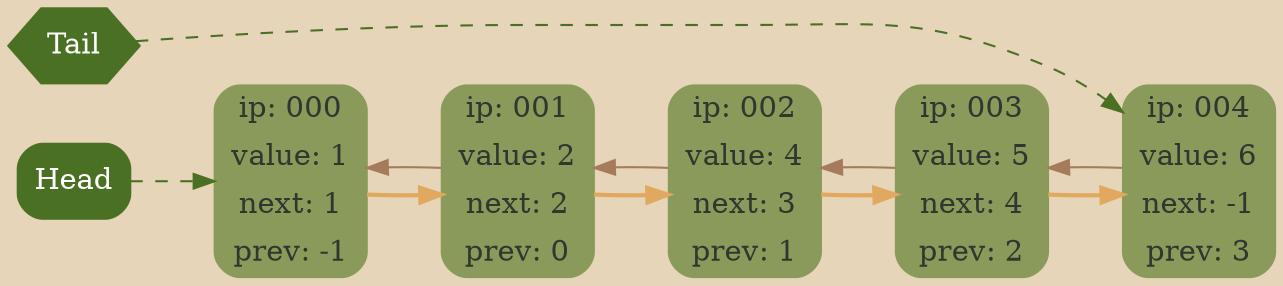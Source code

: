 digraph G {
	rankdir = LR;
	bgcolor="#E6D5B8";
	node000 [shape=Mrecord; style=filled; color="#8A9A5B"; fontcolor="#2E382E"; label=" { ip: 000 } | { value:   1 } | { next:   1 } | { prev:  -1 } "];
	node001 [shape=Mrecord; style=filled; color="#8A9A5B"; fontcolor="#2E382E"; label=" { ip: 001 } | { value:   2 } | { next:   2 } | { prev:   0 } "];
	node002 [shape=Mrecord; style=filled; color="#8A9A5B"; fontcolor="#2E382E"; label=" { ip: 002 } | { value:   4 } | { next:   3 } | { prev:   1 } "];
	node003 [shape=Mrecord; style=filled; color="#8A9A5B"; fontcolor="#2E382E"; label=" { ip: 003 } | { value:   5 } | { next:   4 } | { prev:   2 } "];
	node004 [shape=Mrecord; style=filled; color="#8A9A5B"; fontcolor="#2E382E"; label=" { ip: 004 } | { value:   6 } | { next:  -1 } | { prev:   3 } "];

	node000 -> node001 [style=bold; weight=1000; color="#E1A95F"];
	node001 -> node002 [style=bold; weight=1000; color="#E1A95F"];
	node002 -> node003 [style=bold; weight=1000; color="#E1A95F"];
	node003 -> node004 [style=bold; weight=1000; color="#E1A95F"];
	node004 -> node003 [weight=0; color="#A67B5B"; constraint=false];
	node003 -> node002 [weight=0; color="#A67B5B"; constraint=false];
	node002 -> node001 [weight=0; color="#A67B5B"; constraint=false];
	node001 -> node000 [weight=0; color="#A67B5B"; constraint=false];

	head [shape=Mrecord; style=filled; color="#4A7023"; fontcolor="white"; label="Head"];
	head -> node000 [style=dashed; color="#4A7023"];
	tail [shape=hexagon; style=filled; color="#4A7023"; fontcolor="white"; label="Tail"];
	tail -> node004 [style=dashed; color="#4A7023"; constraint=false];
}

